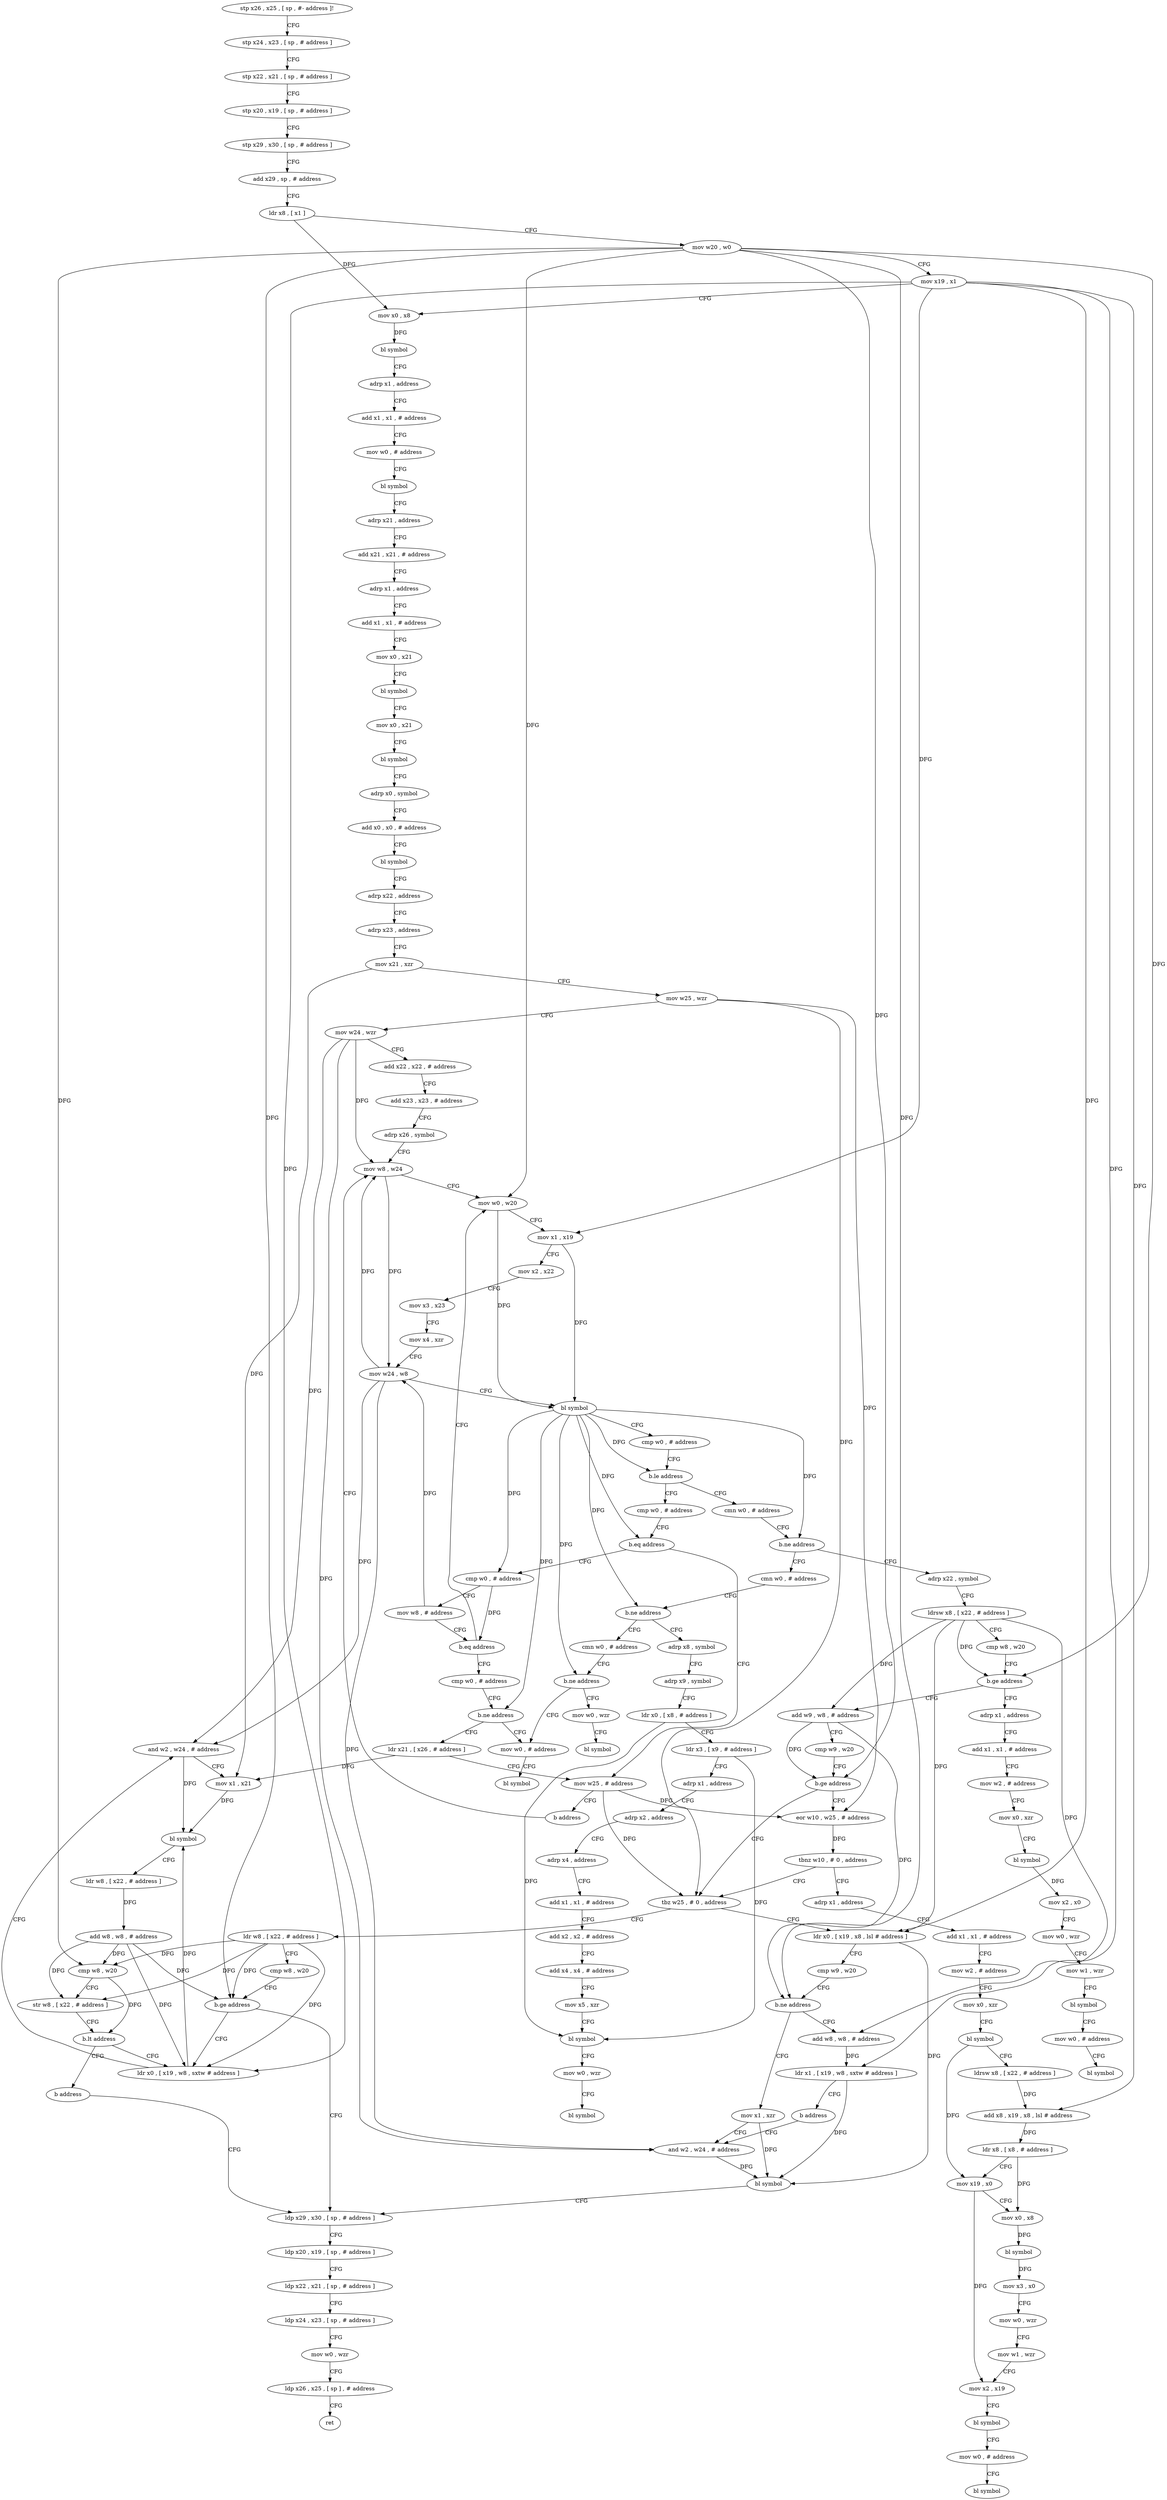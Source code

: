 digraph "func" {
"4200096" [label = "stp x26 , x25 , [ sp , #- address ]!" ]
"4200100" [label = "stp x24 , x23 , [ sp , # address ]" ]
"4200104" [label = "stp x22 , x21 , [ sp , # address ]" ]
"4200108" [label = "stp x20 , x19 , [ sp , # address ]" ]
"4200112" [label = "stp x29 , x30 , [ sp , # address ]" ]
"4200116" [label = "add x29 , sp , # address" ]
"4200120" [label = "ldr x8 , [ x1 ]" ]
"4200124" [label = "mov w20 , w0" ]
"4200128" [label = "mov x19 , x1" ]
"4200132" [label = "mov x0 , x8" ]
"4200136" [label = "bl symbol" ]
"4200140" [label = "adrp x1 , address" ]
"4200144" [label = "add x1 , x1 , # address" ]
"4200148" [label = "mov w0 , # address" ]
"4200152" [label = "bl symbol" ]
"4200156" [label = "adrp x21 , address" ]
"4200160" [label = "add x21 , x21 , # address" ]
"4200164" [label = "adrp x1 , address" ]
"4200168" [label = "add x1 , x1 , # address" ]
"4200172" [label = "mov x0 , x21" ]
"4200176" [label = "bl symbol" ]
"4200180" [label = "mov x0 , x21" ]
"4200184" [label = "bl symbol" ]
"4200188" [label = "adrp x0 , symbol" ]
"4200192" [label = "add x0 , x0 , # address" ]
"4200196" [label = "bl symbol" ]
"4200200" [label = "adrp x22 , address" ]
"4200204" [label = "adrp x23 , address" ]
"4200208" [label = "mov x21 , xzr" ]
"4200212" [label = "mov w25 , wzr" ]
"4200216" [label = "mov w24 , wzr" ]
"4200220" [label = "add x22 , x22 , # address" ]
"4200224" [label = "add x23 , x23 , # address" ]
"4200228" [label = "adrp x26 , symbol" ]
"4200232" [label = "mov w8 , w24" ]
"4200312" [label = "cmn w0 , # address" ]
"4200316" [label = "b.ne address" ]
"4200476" [label = "cmn w0 , # address" ]
"4200320" [label = "adrp x22 , symbol" ]
"4200272" [label = "cmp w0 , # address" ]
"4200276" [label = "b.eq address" ]
"4200304" [label = "mov w25 , # address" ]
"4200280" [label = "cmp w0 , # address" ]
"4200480" [label = "b.ne address" ]
"4200540" [label = "cmn w0 , # address" ]
"4200484" [label = "adrp x8 , symbol" ]
"4200324" [label = "ldrsw x8 , [ x22 , # address ]" ]
"4200328" [label = "cmp w8 , w20" ]
"4200332" [label = "b.ge address" ]
"4200564" [label = "adrp x1 , address" ]
"4200336" [label = "add w9 , w8 , # address" ]
"4200308" [label = "b address" ]
"4200284" [label = "mov w8 , # address" ]
"4200288" [label = "b.eq address" ]
"4200236" [label = "mov w0 , w20" ]
"4200292" [label = "cmp w0 , # address" ]
"4200544" [label = "b.ne address" ]
"4200556" [label = "mov w0 , # address" ]
"4200548" [label = "mov w0 , wzr" ]
"4200488" [label = "adrp x9 , symbol" ]
"4200492" [label = "ldr x0 , [ x8 , # address ]" ]
"4200496" [label = "ldr x3 , [ x9 , # address ]" ]
"4200500" [label = "adrp x1 , address" ]
"4200504" [label = "adrp x2 , address" ]
"4200508" [label = "adrp x4 , address" ]
"4200512" [label = "add x1 , x1 , # address" ]
"4200516" [label = "add x2 , x2 , # address" ]
"4200520" [label = "add x4 , x4 , # address" ]
"4200524" [label = "mov x5 , xzr" ]
"4200528" [label = "bl symbol" ]
"4200532" [label = "mov w0 , wzr" ]
"4200536" [label = "bl symbol" ]
"4200568" [label = "add x1 , x1 , # address" ]
"4200572" [label = "mov w2 , # address" ]
"4200576" [label = "mov x0 , xzr" ]
"4200580" [label = "bl symbol" ]
"4200584" [label = "mov x2 , x0" ]
"4200588" [label = "mov w0 , wzr" ]
"4200592" [label = "mov w1 , wzr" ]
"4200596" [label = "bl symbol" ]
"4200600" [label = "mov w0 , # address" ]
"4200604" [label = "bl symbol" ]
"4200340" [label = "cmp w9 , w20" ]
"4200344" [label = "b.ge address" ]
"4200356" [label = "tbz w25 , # 0 , address" ]
"4200348" [label = "eor w10 , w25 , # address" ]
"4200240" [label = "mov x1 , x19" ]
"4200244" [label = "mov x2 , x22" ]
"4200248" [label = "mov x3 , x23" ]
"4200252" [label = "mov x4 , xzr" ]
"4200256" [label = "mov w24 , w8" ]
"4200260" [label = "bl symbol" ]
"4200264" [label = "cmp w0 , # address" ]
"4200268" [label = "b.le address" ]
"4200296" [label = "b.ne address" ]
"4200300" [label = "ldr x21 , [ x26 , # address ]" ]
"4200560" [label = "bl symbol" ]
"4200552" [label = "bl symbol" ]
"4200412" [label = "ldr x0 , [ x19 , x8 , lsl # address ]" ]
"4200360" [label = "ldr w8 , [ x22 , # address ]" ]
"4200352" [label = "tbnz w10 , # 0 , address" ]
"4200608" [label = "adrp x1 , address" ]
"4200416" [label = "cmp w9 , w20" ]
"4200420" [label = "b.ne address" ]
"4200436" [label = "mov x1 , xzr" ]
"4200424" [label = "add w8 , w8 , # address" ]
"4200364" [label = "cmp w8 , w20" ]
"4200368" [label = "b.ge address" ]
"4200448" [label = "ldp x29 , x30 , [ sp , # address ]" ]
"4200372" [label = "ldr x0 , [ x19 , w8 , sxtw # address ]" ]
"4200612" [label = "add x1 , x1 , # address" ]
"4200616" [label = "mov w2 , # address" ]
"4200620" [label = "mov x0 , xzr" ]
"4200624" [label = "bl symbol" ]
"4200628" [label = "ldrsw x8 , [ x22 , # address ]" ]
"4200632" [label = "add x8 , x19 , x8 , lsl # address" ]
"4200636" [label = "ldr x8 , [ x8 , # address ]" ]
"4200640" [label = "mov x19 , x0" ]
"4200644" [label = "mov x0 , x8" ]
"4200648" [label = "bl symbol" ]
"4200652" [label = "mov x3 , x0" ]
"4200656" [label = "mov w0 , wzr" ]
"4200660" [label = "mov w1 , wzr" ]
"4200664" [label = "mov x2 , x19" ]
"4200668" [label = "bl symbol" ]
"4200672" [label = "mov w0 , # address" ]
"4200676" [label = "bl symbol" ]
"4200440" [label = "and w2 , w24 , # address" ]
"4200428" [label = "ldr x1 , [ x19 , w8 , sxtw # address ]" ]
"4200432" [label = "b address" ]
"4200452" [label = "ldp x20 , x19 , [ sp , # address ]" ]
"4200456" [label = "ldp x22 , x21 , [ sp , # address ]" ]
"4200460" [label = "ldp x24 , x23 , [ sp , # address ]" ]
"4200464" [label = "mov w0 , wzr" ]
"4200468" [label = "ldp x26 , x25 , [ sp ] , # address" ]
"4200472" [label = "ret" ]
"4200376" [label = "and w2 , w24 , # address" ]
"4200380" [label = "mov x1 , x21" ]
"4200384" [label = "bl symbol" ]
"4200388" [label = "ldr w8 , [ x22 , # address ]" ]
"4200392" [label = "add w8 , w8 , # address" ]
"4200396" [label = "cmp w8 , w20" ]
"4200400" [label = "str w8 , [ x22 , # address ]" ]
"4200404" [label = "b.lt address" ]
"4200408" [label = "b address" ]
"4200444" [label = "bl symbol" ]
"4200096" -> "4200100" [ label = "CFG" ]
"4200100" -> "4200104" [ label = "CFG" ]
"4200104" -> "4200108" [ label = "CFG" ]
"4200108" -> "4200112" [ label = "CFG" ]
"4200112" -> "4200116" [ label = "CFG" ]
"4200116" -> "4200120" [ label = "CFG" ]
"4200120" -> "4200124" [ label = "CFG" ]
"4200120" -> "4200132" [ label = "DFG" ]
"4200124" -> "4200128" [ label = "CFG" ]
"4200124" -> "4200236" [ label = "DFG" ]
"4200124" -> "4200332" [ label = "DFG" ]
"4200124" -> "4200344" [ label = "DFG" ]
"4200124" -> "4200420" [ label = "DFG" ]
"4200124" -> "4200368" [ label = "DFG" ]
"4200124" -> "4200396" [ label = "DFG" ]
"4200128" -> "4200132" [ label = "CFG" ]
"4200128" -> "4200240" [ label = "DFG" ]
"4200128" -> "4200412" [ label = "DFG" ]
"4200128" -> "4200632" [ label = "DFG" ]
"4200128" -> "4200428" [ label = "DFG" ]
"4200128" -> "4200372" [ label = "DFG" ]
"4200132" -> "4200136" [ label = "DFG" ]
"4200136" -> "4200140" [ label = "CFG" ]
"4200140" -> "4200144" [ label = "CFG" ]
"4200144" -> "4200148" [ label = "CFG" ]
"4200148" -> "4200152" [ label = "CFG" ]
"4200152" -> "4200156" [ label = "CFG" ]
"4200156" -> "4200160" [ label = "CFG" ]
"4200160" -> "4200164" [ label = "CFG" ]
"4200164" -> "4200168" [ label = "CFG" ]
"4200168" -> "4200172" [ label = "CFG" ]
"4200172" -> "4200176" [ label = "CFG" ]
"4200176" -> "4200180" [ label = "CFG" ]
"4200180" -> "4200184" [ label = "CFG" ]
"4200184" -> "4200188" [ label = "CFG" ]
"4200188" -> "4200192" [ label = "CFG" ]
"4200192" -> "4200196" [ label = "CFG" ]
"4200196" -> "4200200" [ label = "CFG" ]
"4200200" -> "4200204" [ label = "CFG" ]
"4200204" -> "4200208" [ label = "CFG" ]
"4200208" -> "4200212" [ label = "CFG" ]
"4200208" -> "4200380" [ label = "DFG" ]
"4200212" -> "4200216" [ label = "CFG" ]
"4200212" -> "4200356" [ label = "DFG" ]
"4200212" -> "4200348" [ label = "DFG" ]
"4200216" -> "4200220" [ label = "CFG" ]
"4200216" -> "4200232" [ label = "DFG" ]
"4200216" -> "4200376" [ label = "DFG" ]
"4200216" -> "4200440" [ label = "DFG" ]
"4200220" -> "4200224" [ label = "CFG" ]
"4200224" -> "4200228" [ label = "CFG" ]
"4200228" -> "4200232" [ label = "CFG" ]
"4200232" -> "4200236" [ label = "CFG" ]
"4200232" -> "4200256" [ label = "DFG" ]
"4200312" -> "4200316" [ label = "CFG" ]
"4200316" -> "4200476" [ label = "CFG" ]
"4200316" -> "4200320" [ label = "CFG" ]
"4200476" -> "4200480" [ label = "CFG" ]
"4200320" -> "4200324" [ label = "CFG" ]
"4200272" -> "4200276" [ label = "CFG" ]
"4200276" -> "4200304" [ label = "CFG" ]
"4200276" -> "4200280" [ label = "CFG" ]
"4200304" -> "4200308" [ label = "CFG" ]
"4200304" -> "4200356" [ label = "DFG" ]
"4200304" -> "4200348" [ label = "DFG" ]
"4200280" -> "4200284" [ label = "CFG" ]
"4200280" -> "4200288" [ label = "DFG" ]
"4200480" -> "4200540" [ label = "CFG" ]
"4200480" -> "4200484" [ label = "CFG" ]
"4200540" -> "4200544" [ label = "CFG" ]
"4200484" -> "4200488" [ label = "CFG" ]
"4200324" -> "4200328" [ label = "CFG" ]
"4200324" -> "4200332" [ label = "DFG" ]
"4200324" -> "4200336" [ label = "DFG" ]
"4200324" -> "4200412" [ label = "DFG" ]
"4200324" -> "4200424" [ label = "DFG" ]
"4200328" -> "4200332" [ label = "CFG" ]
"4200332" -> "4200564" [ label = "CFG" ]
"4200332" -> "4200336" [ label = "CFG" ]
"4200564" -> "4200568" [ label = "CFG" ]
"4200336" -> "4200340" [ label = "CFG" ]
"4200336" -> "4200344" [ label = "DFG" ]
"4200336" -> "4200420" [ label = "DFG" ]
"4200308" -> "4200232" [ label = "CFG" ]
"4200284" -> "4200288" [ label = "CFG" ]
"4200284" -> "4200256" [ label = "DFG" ]
"4200288" -> "4200236" [ label = "CFG" ]
"4200288" -> "4200292" [ label = "CFG" ]
"4200236" -> "4200240" [ label = "CFG" ]
"4200236" -> "4200260" [ label = "DFG" ]
"4200292" -> "4200296" [ label = "CFG" ]
"4200544" -> "4200556" [ label = "CFG" ]
"4200544" -> "4200548" [ label = "CFG" ]
"4200556" -> "4200560" [ label = "CFG" ]
"4200548" -> "4200552" [ label = "CFG" ]
"4200488" -> "4200492" [ label = "CFG" ]
"4200492" -> "4200496" [ label = "CFG" ]
"4200492" -> "4200528" [ label = "DFG" ]
"4200496" -> "4200500" [ label = "CFG" ]
"4200496" -> "4200528" [ label = "DFG" ]
"4200500" -> "4200504" [ label = "CFG" ]
"4200504" -> "4200508" [ label = "CFG" ]
"4200508" -> "4200512" [ label = "CFG" ]
"4200512" -> "4200516" [ label = "CFG" ]
"4200516" -> "4200520" [ label = "CFG" ]
"4200520" -> "4200524" [ label = "CFG" ]
"4200524" -> "4200528" [ label = "CFG" ]
"4200528" -> "4200532" [ label = "CFG" ]
"4200532" -> "4200536" [ label = "CFG" ]
"4200568" -> "4200572" [ label = "CFG" ]
"4200572" -> "4200576" [ label = "CFG" ]
"4200576" -> "4200580" [ label = "CFG" ]
"4200580" -> "4200584" [ label = "DFG" ]
"4200584" -> "4200588" [ label = "CFG" ]
"4200588" -> "4200592" [ label = "CFG" ]
"4200592" -> "4200596" [ label = "CFG" ]
"4200596" -> "4200600" [ label = "CFG" ]
"4200600" -> "4200604" [ label = "CFG" ]
"4200340" -> "4200344" [ label = "CFG" ]
"4200344" -> "4200356" [ label = "CFG" ]
"4200344" -> "4200348" [ label = "CFG" ]
"4200356" -> "4200412" [ label = "CFG" ]
"4200356" -> "4200360" [ label = "CFG" ]
"4200348" -> "4200352" [ label = "DFG" ]
"4200240" -> "4200244" [ label = "CFG" ]
"4200240" -> "4200260" [ label = "DFG" ]
"4200244" -> "4200248" [ label = "CFG" ]
"4200248" -> "4200252" [ label = "CFG" ]
"4200252" -> "4200256" [ label = "CFG" ]
"4200256" -> "4200260" [ label = "CFG" ]
"4200256" -> "4200232" [ label = "DFG" ]
"4200256" -> "4200376" [ label = "DFG" ]
"4200256" -> "4200440" [ label = "DFG" ]
"4200260" -> "4200264" [ label = "CFG" ]
"4200260" -> "4200268" [ label = "DFG" ]
"4200260" -> "4200316" [ label = "DFG" ]
"4200260" -> "4200276" [ label = "DFG" ]
"4200260" -> "4200480" [ label = "DFG" ]
"4200260" -> "4200280" [ label = "DFG" ]
"4200260" -> "4200544" [ label = "DFG" ]
"4200260" -> "4200296" [ label = "DFG" ]
"4200264" -> "4200268" [ label = "CFG" ]
"4200268" -> "4200312" [ label = "CFG" ]
"4200268" -> "4200272" [ label = "CFG" ]
"4200296" -> "4200556" [ label = "CFG" ]
"4200296" -> "4200300" [ label = "CFG" ]
"4200300" -> "4200304" [ label = "CFG" ]
"4200300" -> "4200380" [ label = "DFG" ]
"4200412" -> "4200416" [ label = "CFG" ]
"4200412" -> "4200444" [ label = "DFG" ]
"4200360" -> "4200364" [ label = "CFG" ]
"4200360" -> "4200368" [ label = "DFG" ]
"4200360" -> "4200372" [ label = "DFG" ]
"4200360" -> "4200396" [ label = "DFG" ]
"4200360" -> "4200400" [ label = "DFG" ]
"4200352" -> "4200608" [ label = "CFG" ]
"4200352" -> "4200356" [ label = "CFG" ]
"4200608" -> "4200612" [ label = "CFG" ]
"4200416" -> "4200420" [ label = "CFG" ]
"4200420" -> "4200436" [ label = "CFG" ]
"4200420" -> "4200424" [ label = "CFG" ]
"4200436" -> "4200440" [ label = "CFG" ]
"4200436" -> "4200444" [ label = "DFG" ]
"4200424" -> "4200428" [ label = "DFG" ]
"4200364" -> "4200368" [ label = "CFG" ]
"4200368" -> "4200448" [ label = "CFG" ]
"4200368" -> "4200372" [ label = "CFG" ]
"4200448" -> "4200452" [ label = "CFG" ]
"4200372" -> "4200376" [ label = "CFG" ]
"4200372" -> "4200384" [ label = "DFG" ]
"4200612" -> "4200616" [ label = "CFG" ]
"4200616" -> "4200620" [ label = "CFG" ]
"4200620" -> "4200624" [ label = "CFG" ]
"4200624" -> "4200628" [ label = "CFG" ]
"4200624" -> "4200640" [ label = "DFG" ]
"4200628" -> "4200632" [ label = "DFG" ]
"4200632" -> "4200636" [ label = "DFG" ]
"4200636" -> "4200640" [ label = "CFG" ]
"4200636" -> "4200644" [ label = "DFG" ]
"4200640" -> "4200644" [ label = "CFG" ]
"4200640" -> "4200664" [ label = "DFG" ]
"4200644" -> "4200648" [ label = "DFG" ]
"4200648" -> "4200652" [ label = "DFG" ]
"4200652" -> "4200656" [ label = "CFG" ]
"4200656" -> "4200660" [ label = "CFG" ]
"4200660" -> "4200664" [ label = "CFG" ]
"4200664" -> "4200668" [ label = "CFG" ]
"4200668" -> "4200672" [ label = "CFG" ]
"4200672" -> "4200676" [ label = "CFG" ]
"4200440" -> "4200444" [ label = "DFG" ]
"4200428" -> "4200432" [ label = "CFG" ]
"4200428" -> "4200444" [ label = "DFG" ]
"4200432" -> "4200440" [ label = "CFG" ]
"4200452" -> "4200456" [ label = "CFG" ]
"4200456" -> "4200460" [ label = "CFG" ]
"4200460" -> "4200464" [ label = "CFG" ]
"4200464" -> "4200468" [ label = "CFG" ]
"4200468" -> "4200472" [ label = "CFG" ]
"4200376" -> "4200380" [ label = "CFG" ]
"4200376" -> "4200384" [ label = "DFG" ]
"4200380" -> "4200384" [ label = "DFG" ]
"4200384" -> "4200388" [ label = "CFG" ]
"4200388" -> "4200392" [ label = "DFG" ]
"4200392" -> "4200396" [ label = "DFG" ]
"4200392" -> "4200372" [ label = "DFG" ]
"4200392" -> "4200368" [ label = "DFG" ]
"4200392" -> "4200400" [ label = "DFG" ]
"4200396" -> "4200400" [ label = "CFG" ]
"4200396" -> "4200404" [ label = "DFG" ]
"4200400" -> "4200404" [ label = "CFG" ]
"4200404" -> "4200372" [ label = "CFG" ]
"4200404" -> "4200408" [ label = "CFG" ]
"4200408" -> "4200448" [ label = "CFG" ]
"4200444" -> "4200448" [ label = "CFG" ]
}
